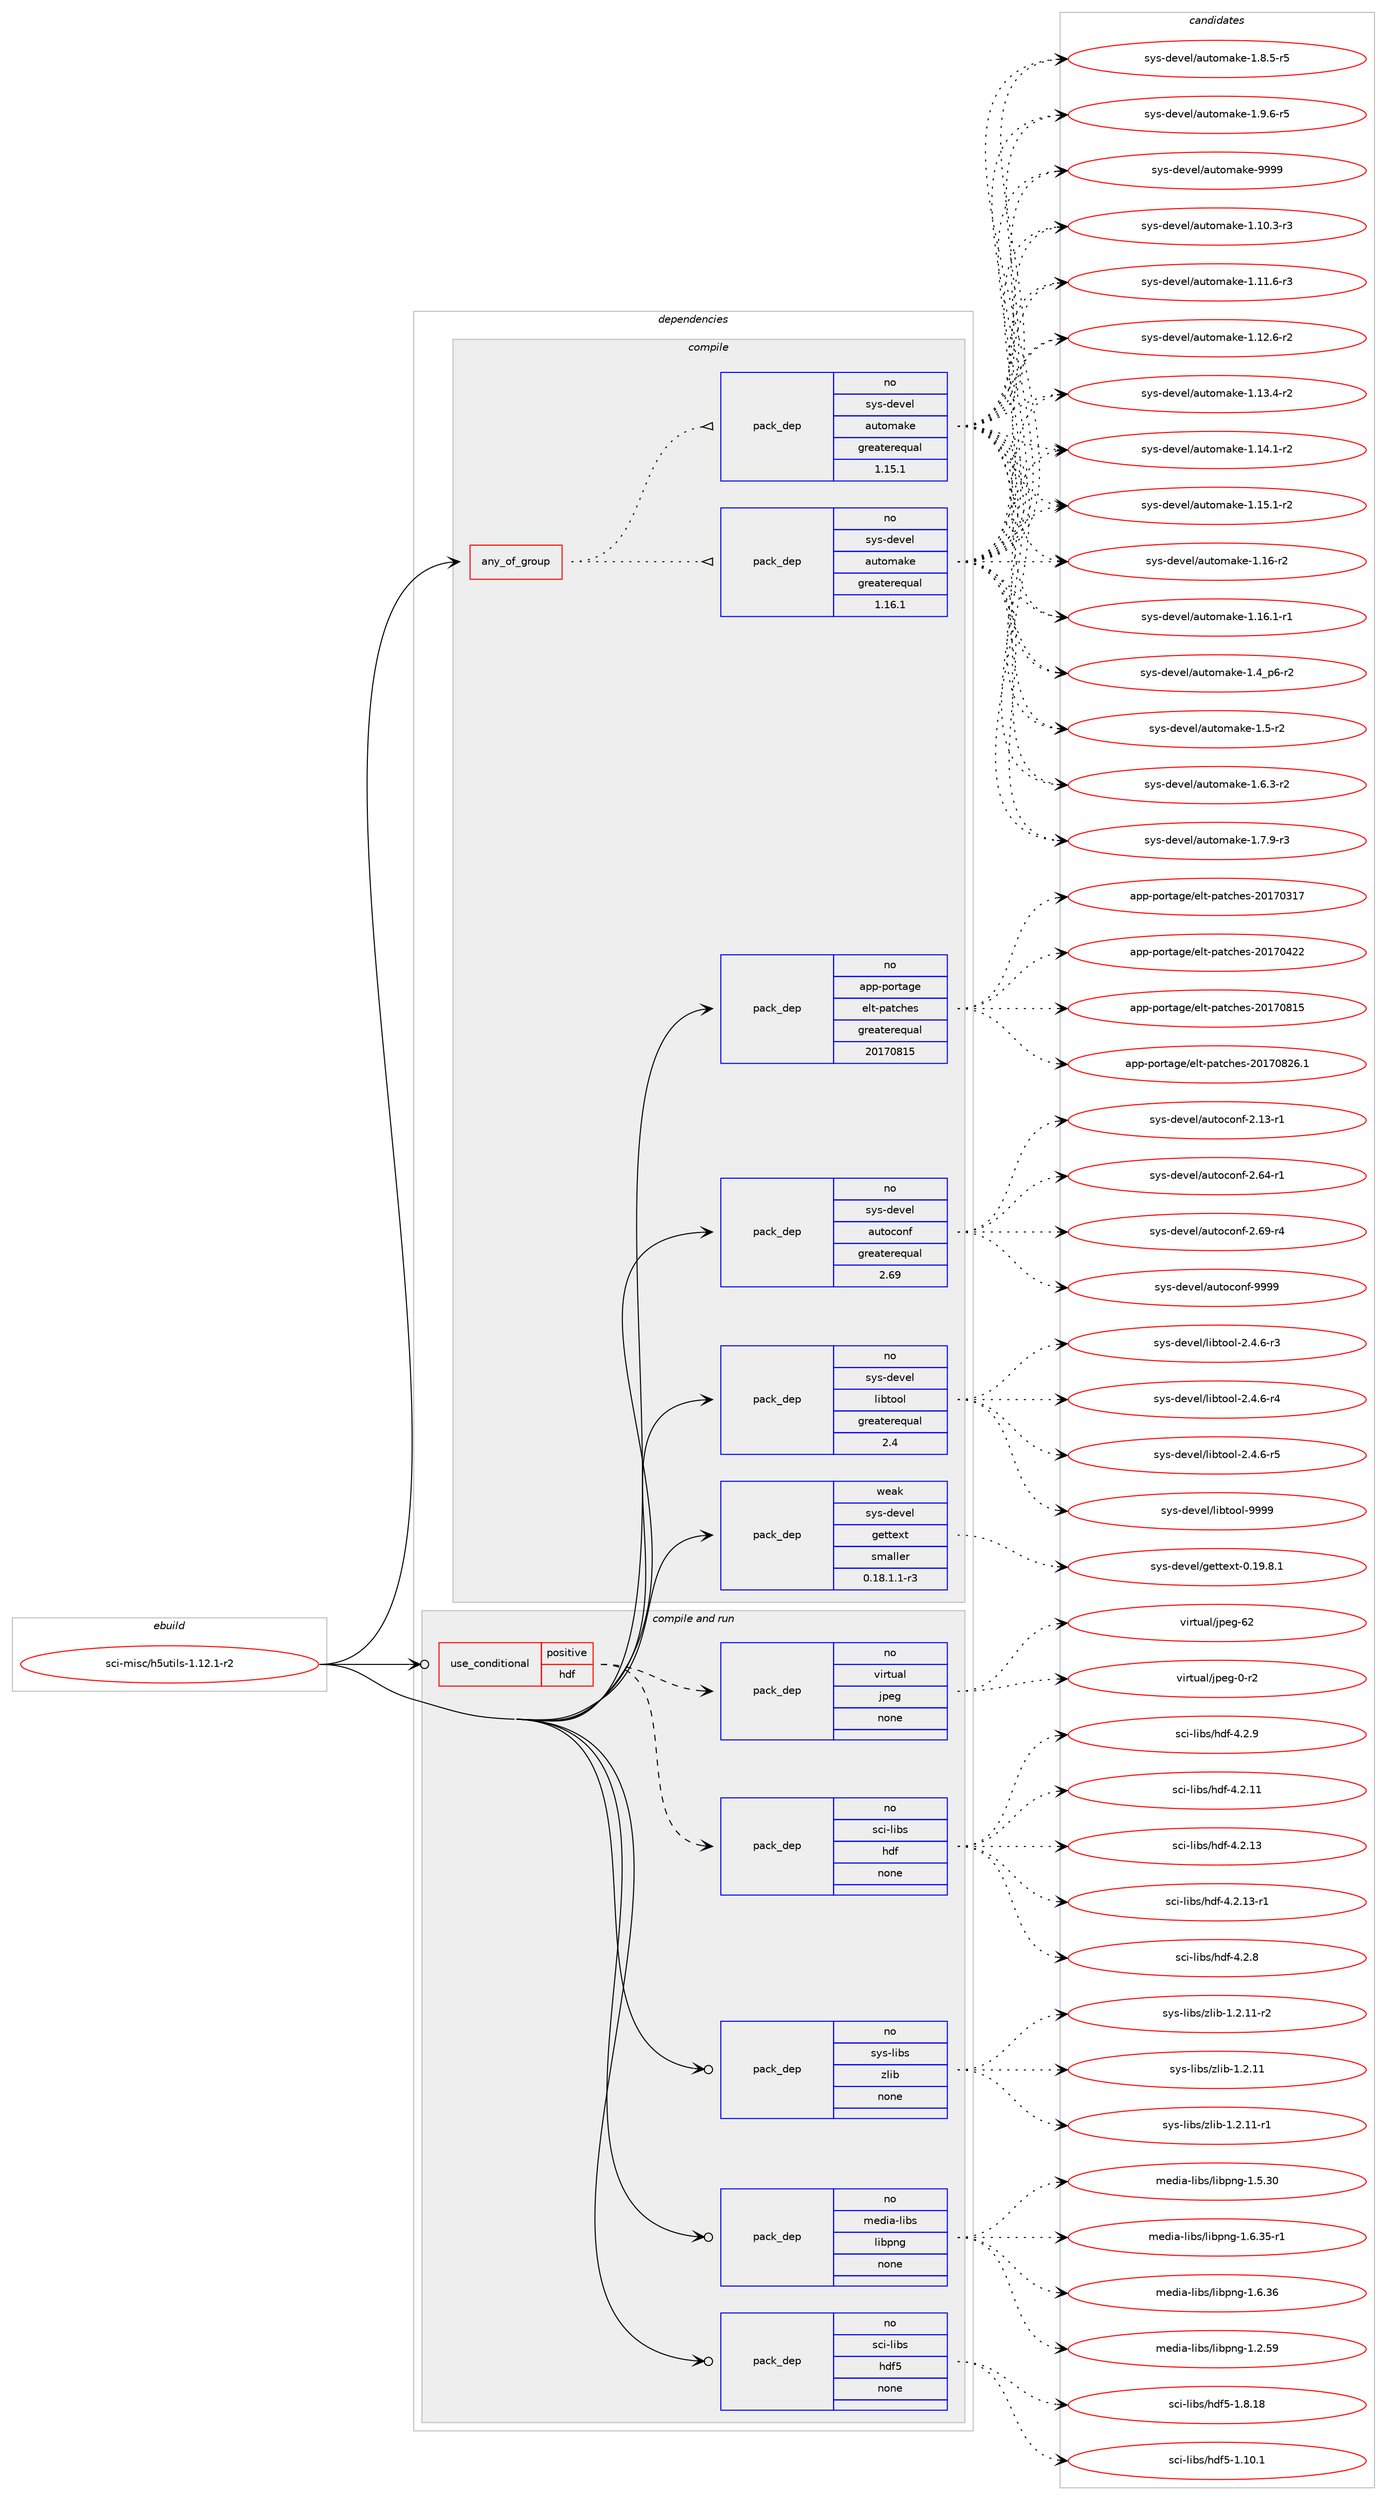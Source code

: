 digraph prolog {

# *************
# Graph options
# *************

newrank=true;
concentrate=true;
compound=true;
graph [rankdir=LR,fontname=Helvetica,fontsize=10,ranksep=1.5];#, ranksep=2.5, nodesep=0.2];
edge  [arrowhead=vee];
node  [fontname=Helvetica,fontsize=10];

# **********
# The ebuild
# **********

subgraph cluster_leftcol {
color=gray;
rank=same;
label=<<i>ebuild</i>>;
id [label="sci-misc/h5utils-1.12.1-r2", color=red, width=4, href="../sci-misc/h5utils-1.12.1-r2.svg"];
}

# ****************
# The dependencies
# ****************

subgraph cluster_midcol {
color=gray;
label=<<i>dependencies</i>>;
subgraph cluster_compile {
fillcolor="#eeeeee";
style=filled;
label=<<i>compile</i>>;
subgraph any27015 {
dependency1699799 [label=<<TABLE BORDER="0" CELLBORDER="1" CELLSPACING="0" CELLPADDING="4"><TR><TD CELLPADDING="10">any_of_group</TD></TR></TABLE>>, shape=none, color=red];subgraph pack1217059 {
dependency1699800 [label=<<TABLE BORDER="0" CELLBORDER="1" CELLSPACING="0" CELLPADDING="4" WIDTH="220"><TR><TD ROWSPAN="6" CELLPADDING="30">pack_dep</TD></TR><TR><TD WIDTH="110">no</TD></TR><TR><TD>sys-devel</TD></TR><TR><TD>automake</TD></TR><TR><TD>greaterequal</TD></TR><TR><TD>1.16.1</TD></TR></TABLE>>, shape=none, color=blue];
}
dependency1699799:e -> dependency1699800:w [weight=20,style="dotted",arrowhead="oinv"];
subgraph pack1217060 {
dependency1699801 [label=<<TABLE BORDER="0" CELLBORDER="1" CELLSPACING="0" CELLPADDING="4" WIDTH="220"><TR><TD ROWSPAN="6" CELLPADDING="30">pack_dep</TD></TR><TR><TD WIDTH="110">no</TD></TR><TR><TD>sys-devel</TD></TR><TR><TD>automake</TD></TR><TR><TD>greaterequal</TD></TR><TR><TD>1.15.1</TD></TR></TABLE>>, shape=none, color=blue];
}
dependency1699799:e -> dependency1699801:w [weight=20,style="dotted",arrowhead="oinv"];
}
id:e -> dependency1699799:w [weight=20,style="solid",arrowhead="vee"];
subgraph pack1217061 {
dependency1699802 [label=<<TABLE BORDER="0" CELLBORDER="1" CELLSPACING="0" CELLPADDING="4" WIDTH="220"><TR><TD ROWSPAN="6" CELLPADDING="30">pack_dep</TD></TR><TR><TD WIDTH="110">no</TD></TR><TR><TD>app-portage</TD></TR><TR><TD>elt-patches</TD></TR><TR><TD>greaterequal</TD></TR><TR><TD>20170815</TD></TR></TABLE>>, shape=none, color=blue];
}
id:e -> dependency1699802:w [weight=20,style="solid",arrowhead="vee"];
subgraph pack1217062 {
dependency1699803 [label=<<TABLE BORDER="0" CELLBORDER="1" CELLSPACING="0" CELLPADDING="4" WIDTH="220"><TR><TD ROWSPAN="6" CELLPADDING="30">pack_dep</TD></TR><TR><TD WIDTH="110">no</TD></TR><TR><TD>sys-devel</TD></TR><TR><TD>autoconf</TD></TR><TR><TD>greaterequal</TD></TR><TR><TD>2.69</TD></TR></TABLE>>, shape=none, color=blue];
}
id:e -> dependency1699803:w [weight=20,style="solid",arrowhead="vee"];
subgraph pack1217063 {
dependency1699804 [label=<<TABLE BORDER="0" CELLBORDER="1" CELLSPACING="0" CELLPADDING="4" WIDTH="220"><TR><TD ROWSPAN="6" CELLPADDING="30">pack_dep</TD></TR><TR><TD WIDTH="110">no</TD></TR><TR><TD>sys-devel</TD></TR><TR><TD>libtool</TD></TR><TR><TD>greaterequal</TD></TR><TR><TD>2.4</TD></TR></TABLE>>, shape=none, color=blue];
}
id:e -> dependency1699804:w [weight=20,style="solid",arrowhead="vee"];
subgraph pack1217064 {
dependency1699805 [label=<<TABLE BORDER="0" CELLBORDER="1" CELLSPACING="0" CELLPADDING="4" WIDTH="220"><TR><TD ROWSPAN="6" CELLPADDING="30">pack_dep</TD></TR><TR><TD WIDTH="110">weak</TD></TR><TR><TD>sys-devel</TD></TR><TR><TD>gettext</TD></TR><TR><TD>smaller</TD></TR><TR><TD>0.18.1.1-r3</TD></TR></TABLE>>, shape=none, color=blue];
}
id:e -> dependency1699805:w [weight=20,style="solid",arrowhead="vee"];
}
subgraph cluster_compileandrun {
fillcolor="#eeeeee";
style=filled;
label=<<i>compile and run</i>>;
subgraph cond454873 {
dependency1699806 [label=<<TABLE BORDER="0" CELLBORDER="1" CELLSPACING="0" CELLPADDING="4"><TR><TD ROWSPAN="3" CELLPADDING="10">use_conditional</TD></TR><TR><TD>positive</TD></TR><TR><TD>hdf</TD></TR></TABLE>>, shape=none, color=red];
subgraph pack1217065 {
dependency1699807 [label=<<TABLE BORDER="0" CELLBORDER="1" CELLSPACING="0" CELLPADDING="4" WIDTH="220"><TR><TD ROWSPAN="6" CELLPADDING="30">pack_dep</TD></TR><TR><TD WIDTH="110">no</TD></TR><TR><TD>sci-libs</TD></TR><TR><TD>hdf</TD></TR><TR><TD>none</TD></TR><TR><TD></TD></TR></TABLE>>, shape=none, color=blue];
}
dependency1699806:e -> dependency1699807:w [weight=20,style="dashed",arrowhead="vee"];
subgraph pack1217066 {
dependency1699808 [label=<<TABLE BORDER="0" CELLBORDER="1" CELLSPACING="0" CELLPADDING="4" WIDTH="220"><TR><TD ROWSPAN="6" CELLPADDING="30">pack_dep</TD></TR><TR><TD WIDTH="110">no</TD></TR><TR><TD>virtual</TD></TR><TR><TD>jpeg</TD></TR><TR><TD>none</TD></TR><TR><TD></TD></TR></TABLE>>, shape=none, color=blue];
}
dependency1699806:e -> dependency1699808:w [weight=20,style="dashed",arrowhead="vee"];
}
id:e -> dependency1699806:w [weight=20,style="solid",arrowhead="odotvee"];
subgraph pack1217067 {
dependency1699809 [label=<<TABLE BORDER="0" CELLBORDER="1" CELLSPACING="0" CELLPADDING="4" WIDTH="220"><TR><TD ROWSPAN="6" CELLPADDING="30">pack_dep</TD></TR><TR><TD WIDTH="110">no</TD></TR><TR><TD>media-libs</TD></TR><TR><TD>libpng</TD></TR><TR><TD>none</TD></TR><TR><TD></TD></TR></TABLE>>, shape=none, color=blue];
}
id:e -> dependency1699809:w [weight=20,style="solid",arrowhead="odotvee"];
subgraph pack1217068 {
dependency1699810 [label=<<TABLE BORDER="0" CELLBORDER="1" CELLSPACING="0" CELLPADDING="4" WIDTH="220"><TR><TD ROWSPAN="6" CELLPADDING="30">pack_dep</TD></TR><TR><TD WIDTH="110">no</TD></TR><TR><TD>sci-libs</TD></TR><TR><TD>hdf5</TD></TR><TR><TD>none</TD></TR><TR><TD></TD></TR></TABLE>>, shape=none, color=blue];
}
id:e -> dependency1699810:w [weight=20,style="solid",arrowhead="odotvee"];
subgraph pack1217069 {
dependency1699811 [label=<<TABLE BORDER="0" CELLBORDER="1" CELLSPACING="0" CELLPADDING="4" WIDTH="220"><TR><TD ROWSPAN="6" CELLPADDING="30">pack_dep</TD></TR><TR><TD WIDTH="110">no</TD></TR><TR><TD>sys-libs</TD></TR><TR><TD>zlib</TD></TR><TR><TD>none</TD></TR><TR><TD></TD></TR></TABLE>>, shape=none, color=blue];
}
id:e -> dependency1699811:w [weight=20,style="solid",arrowhead="odotvee"];
}
subgraph cluster_run {
fillcolor="#eeeeee";
style=filled;
label=<<i>run</i>>;
}
}

# **************
# The candidates
# **************

subgraph cluster_choices {
rank=same;
color=gray;
label=<<i>candidates</i>>;

subgraph choice1217059 {
color=black;
nodesep=1;
choice11512111545100101118101108479711711611110997107101454946494846514511451 [label="sys-devel/automake-1.10.3-r3", color=red, width=4,href="../sys-devel/automake-1.10.3-r3.svg"];
choice11512111545100101118101108479711711611110997107101454946494946544511451 [label="sys-devel/automake-1.11.6-r3", color=red, width=4,href="../sys-devel/automake-1.11.6-r3.svg"];
choice11512111545100101118101108479711711611110997107101454946495046544511450 [label="sys-devel/automake-1.12.6-r2", color=red, width=4,href="../sys-devel/automake-1.12.6-r2.svg"];
choice11512111545100101118101108479711711611110997107101454946495146524511450 [label="sys-devel/automake-1.13.4-r2", color=red, width=4,href="../sys-devel/automake-1.13.4-r2.svg"];
choice11512111545100101118101108479711711611110997107101454946495246494511450 [label="sys-devel/automake-1.14.1-r2", color=red, width=4,href="../sys-devel/automake-1.14.1-r2.svg"];
choice11512111545100101118101108479711711611110997107101454946495346494511450 [label="sys-devel/automake-1.15.1-r2", color=red, width=4,href="../sys-devel/automake-1.15.1-r2.svg"];
choice1151211154510010111810110847971171161111099710710145494649544511450 [label="sys-devel/automake-1.16-r2", color=red, width=4,href="../sys-devel/automake-1.16-r2.svg"];
choice11512111545100101118101108479711711611110997107101454946495446494511449 [label="sys-devel/automake-1.16.1-r1", color=red, width=4,href="../sys-devel/automake-1.16.1-r1.svg"];
choice115121115451001011181011084797117116111109971071014549465295112544511450 [label="sys-devel/automake-1.4_p6-r2", color=red, width=4,href="../sys-devel/automake-1.4_p6-r2.svg"];
choice11512111545100101118101108479711711611110997107101454946534511450 [label="sys-devel/automake-1.5-r2", color=red, width=4,href="../sys-devel/automake-1.5-r2.svg"];
choice115121115451001011181011084797117116111109971071014549465446514511450 [label="sys-devel/automake-1.6.3-r2", color=red, width=4,href="../sys-devel/automake-1.6.3-r2.svg"];
choice115121115451001011181011084797117116111109971071014549465546574511451 [label="sys-devel/automake-1.7.9-r3", color=red, width=4,href="../sys-devel/automake-1.7.9-r3.svg"];
choice115121115451001011181011084797117116111109971071014549465646534511453 [label="sys-devel/automake-1.8.5-r5", color=red, width=4,href="../sys-devel/automake-1.8.5-r5.svg"];
choice115121115451001011181011084797117116111109971071014549465746544511453 [label="sys-devel/automake-1.9.6-r5", color=red, width=4,href="../sys-devel/automake-1.9.6-r5.svg"];
choice115121115451001011181011084797117116111109971071014557575757 [label="sys-devel/automake-9999", color=red, width=4,href="../sys-devel/automake-9999.svg"];
dependency1699800:e -> choice11512111545100101118101108479711711611110997107101454946494846514511451:w [style=dotted,weight="100"];
dependency1699800:e -> choice11512111545100101118101108479711711611110997107101454946494946544511451:w [style=dotted,weight="100"];
dependency1699800:e -> choice11512111545100101118101108479711711611110997107101454946495046544511450:w [style=dotted,weight="100"];
dependency1699800:e -> choice11512111545100101118101108479711711611110997107101454946495146524511450:w [style=dotted,weight="100"];
dependency1699800:e -> choice11512111545100101118101108479711711611110997107101454946495246494511450:w [style=dotted,weight="100"];
dependency1699800:e -> choice11512111545100101118101108479711711611110997107101454946495346494511450:w [style=dotted,weight="100"];
dependency1699800:e -> choice1151211154510010111810110847971171161111099710710145494649544511450:w [style=dotted,weight="100"];
dependency1699800:e -> choice11512111545100101118101108479711711611110997107101454946495446494511449:w [style=dotted,weight="100"];
dependency1699800:e -> choice115121115451001011181011084797117116111109971071014549465295112544511450:w [style=dotted,weight="100"];
dependency1699800:e -> choice11512111545100101118101108479711711611110997107101454946534511450:w [style=dotted,weight="100"];
dependency1699800:e -> choice115121115451001011181011084797117116111109971071014549465446514511450:w [style=dotted,weight="100"];
dependency1699800:e -> choice115121115451001011181011084797117116111109971071014549465546574511451:w [style=dotted,weight="100"];
dependency1699800:e -> choice115121115451001011181011084797117116111109971071014549465646534511453:w [style=dotted,weight="100"];
dependency1699800:e -> choice115121115451001011181011084797117116111109971071014549465746544511453:w [style=dotted,weight="100"];
dependency1699800:e -> choice115121115451001011181011084797117116111109971071014557575757:w [style=dotted,weight="100"];
}
subgraph choice1217060 {
color=black;
nodesep=1;
choice11512111545100101118101108479711711611110997107101454946494846514511451 [label="sys-devel/automake-1.10.3-r3", color=red, width=4,href="../sys-devel/automake-1.10.3-r3.svg"];
choice11512111545100101118101108479711711611110997107101454946494946544511451 [label="sys-devel/automake-1.11.6-r3", color=red, width=4,href="../sys-devel/automake-1.11.6-r3.svg"];
choice11512111545100101118101108479711711611110997107101454946495046544511450 [label="sys-devel/automake-1.12.6-r2", color=red, width=4,href="../sys-devel/automake-1.12.6-r2.svg"];
choice11512111545100101118101108479711711611110997107101454946495146524511450 [label="sys-devel/automake-1.13.4-r2", color=red, width=4,href="../sys-devel/automake-1.13.4-r2.svg"];
choice11512111545100101118101108479711711611110997107101454946495246494511450 [label="sys-devel/automake-1.14.1-r2", color=red, width=4,href="../sys-devel/automake-1.14.1-r2.svg"];
choice11512111545100101118101108479711711611110997107101454946495346494511450 [label="sys-devel/automake-1.15.1-r2", color=red, width=4,href="../sys-devel/automake-1.15.1-r2.svg"];
choice1151211154510010111810110847971171161111099710710145494649544511450 [label="sys-devel/automake-1.16-r2", color=red, width=4,href="../sys-devel/automake-1.16-r2.svg"];
choice11512111545100101118101108479711711611110997107101454946495446494511449 [label="sys-devel/automake-1.16.1-r1", color=red, width=4,href="../sys-devel/automake-1.16.1-r1.svg"];
choice115121115451001011181011084797117116111109971071014549465295112544511450 [label="sys-devel/automake-1.4_p6-r2", color=red, width=4,href="../sys-devel/automake-1.4_p6-r2.svg"];
choice11512111545100101118101108479711711611110997107101454946534511450 [label="sys-devel/automake-1.5-r2", color=red, width=4,href="../sys-devel/automake-1.5-r2.svg"];
choice115121115451001011181011084797117116111109971071014549465446514511450 [label="sys-devel/automake-1.6.3-r2", color=red, width=4,href="../sys-devel/automake-1.6.3-r2.svg"];
choice115121115451001011181011084797117116111109971071014549465546574511451 [label="sys-devel/automake-1.7.9-r3", color=red, width=4,href="../sys-devel/automake-1.7.9-r3.svg"];
choice115121115451001011181011084797117116111109971071014549465646534511453 [label="sys-devel/automake-1.8.5-r5", color=red, width=4,href="../sys-devel/automake-1.8.5-r5.svg"];
choice115121115451001011181011084797117116111109971071014549465746544511453 [label="sys-devel/automake-1.9.6-r5", color=red, width=4,href="../sys-devel/automake-1.9.6-r5.svg"];
choice115121115451001011181011084797117116111109971071014557575757 [label="sys-devel/automake-9999", color=red, width=4,href="../sys-devel/automake-9999.svg"];
dependency1699801:e -> choice11512111545100101118101108479711711611110997107101454946494846514511451:w [style=dotted,weight="100"];
dependency1699801:e -> choice11512111545100101118101108479711711611110997107101454946494946544511451:w [style=dotted,weight="100"];
dependency1699801:e -> choice11512111545100101118101108479711711611110997107101454946495046544511450:w [style=dotted,weight="100"];
dependency1699801:e -> choice11512111545100101118101108479711711611110997107101454946495146524511450:w [style=dotted,weight="100"];
dependency1699801:e -> choice11512111545100101118101108479711711611110997107101454946495246494511450:w [style=dotted,weight="100"];
dependency1699801:e -> choice11512111545100101118101108479711711611110997107101454946495346494511450:w [style=dotted,weight="100"];
dependency1699801:e -> choice1151211154510010111810110847971171161111099710710145494649544511450:w [style=dotted,weight="100"];
dependency1699801:e -> choice11512111545100101118101108479711711611110997107101454946495446494511449:w [style=dotted,weight="100"];
dependency1699801:e -> choice115121115451001011181011084797117116111109971071014549465295112544511450:w [style=dotted,weight="100"];
dependency1699801:e -> choice11512111545100101118101108479711711611110997107101454946534511450:w [style=dotted,weight="100"];
dependency1699801:e -> choice115121115451001011181011084797117116111109971071014549465446514511450:w [style=dotted,weight="100"];
dependency1699801:e -> choice115121115451001011181011084797117116111109971071014549465546574511451:w [style=dotted,weight="100"];
dependency1699801:e -> choice115121115451001011181011084797117116111109971071014549465646534511453:w [style=dotted,weight="100"];
dependency1699801:e -> choice115121115451001011181011084797117116111109971071014549465746544511453:w [style=dotted,weight="100"];
dependency1699801:e -> choice115121115451001011181011084797117116111109971071014557575757:w [style=dotted,weight="100"];
}
subgraph choice1217061 {
color=black;
nodesep=1;
choice97112112451121111141169710310147101108116451129711699104101115455048495548514955 [label="app-portage/elt-patches-20170317", color=red, width=4,href="../app-portage/elt-patches-20170317.svg"];
choice97112112451121111141169710310147101108116451129711699104101115455048495548525050 [label="app-portage/elt-patches-20170422", color=red, width=4,href="../app-portage/elt-patches-20170422.svg"];
choice97112112451121111141169710310147101108116451129711699104101115455048495548564953 [label="app-portage/elt-patches-20170815", color=red, width=4,href="../app-portage/elt-patches-20170815.svg"];
choice971121124511211111411697103101471011081164511297116991041011154550484955485650544649 [label="app-portage/elt-patches-20170826.1", color=red, width=4,href="../app-portage/elt-patches-20170826.1.svg"];
dependency1699802:e -> choice97112112451121111141169710310147101108116451129711699104101115455048495548514955:w [style=dotted,weight="100"];
dependency1699802:e -> choice97112112451121111141169710310147101108116451129711699104101115455048495548525050:w [style=dotted,weight="100"];
dependency1699802:e -> choice97112112451121111141169710310147101108116451129711699104101115455048495548564953:w [style=dotted,weight="100"];
dependency1699802:e -> choice971121124511211111411697103101471011081164511297116991041011154550484955485650544649:w [style=dotted,weight="100"];
}
subgraph choice1217062 {
color=black;
nodesep=1;
choice1151211154510010111810110847971171161119911111010245504649514511449 [label="sys-devel/autoconf-2.13-r1", color=red, width=4,href="../sys-devel/autoconf-2.13-r1.svg"];
choice1151211154510010111810110847971171161119911111010245504654524511449 [label="sys-devel/autoconf-2.64-r1", color=red, width=4,href="../sys-devel/autoconf-2.64-r1.svg"];
choice1151211154510010111810110847971171161119911111010245504654574511452 [label="sys-devel/autoconf-2.69-r4", color=red, width=4,href="../sys-devel/autoconf-2.69-r4.svg"];
choice115121115451001011181011084797117116111991111101024557575757 [label="sys-devel/autoconf-9999", color=red, width=4,href="../sys-devel/autoconf-9999.svg"];
dependency1699803:e -> choice1151211154510010111810110847971171161119911111010245504649514511449:w [style=dotted,weight="100"];
dependency1699803:e -> choice1151211154510010111810110847971171161119911111010245504654524511449:w [style=dotted,weight="100"];
dependency1699803:e -> choice1151211154510010111810110847971171161119911111010245504654574511452:w [style=dotted,weight="100"];
dependency1699803:e -> choice115121115451001011181011084797117116111991111101024557575757:w [style=dotted,weight="100"];
}
subgraph choice1217063 {
color=black;
nodesep=1;
choice1151211154510010111810110847108105981161111111084550465246544511451 [label="sys-devel/libtool-2.4.6-r3", color=red, width=4,href="../sys-devel/libtool-2.4.6-r3.svg"];
choice1151211154510010111810110847108105981161111111084550465246544511452 [label="sys-devel/libtool-2.4.6-r4", color=red, width=4,href="../sys-devel/libtool-2.4.6-r4.svg"];
choice1151211154510010111810110847108105981161111111084550465246544511453 [label="sys-devel/libtool-2.4.6-r5", color=red, width=4,href="../sys-devel/libtool-2.4.6-r5.svg"];
choice1151211154510010111810110847108105981161111111084557575757 [label="sys-devel/libtool-9999", color=red, width=4,href="../sys-devel/libtool-9999.svg"];
dependency1699804:e -> choice1151211154510010111810110847108105981161111111084550465246544511451:w [style=dotted,weight="100"];
dependency1699804:e -> choice1151211154510010111810110847108105981161111111084550465246544511452:w [style=dotted,weight="100"];
dependency1699804:e -> choice1151211154510010111810110847108105981161111111084550465246544511453:w [style=dotted,weight="100"];
dependency1699804:e -> choice1151211154510010111810110847108105981161111111084557575757:w [style=dotted,weight="100"];
}
subgraph choice1217064 {
color=black;
nodesep=1;
choice1151211154510010111810110847103101116116101120116454846495746564649 [label="sys-devel/gettext-0.19.8.1", color=red, width=4,href="../sys-devel/gettext-0.19.8.1.svg"];
dependency1699805:e -> choice1151211154510010111810110847103101116116101120116454846495746564649:w [style=dotted,weight="100"];
}
subgraph choice1217065 {
color=black;
nodesep=1;
choice1159910545108105981154710410010245524650464949 [label="sci-libs/hdf-4.2.11", color=red, width=4,href="../sci-libs/hdf-4.2.11.svg"];
choice1159910545108105981154710410010245524650464951 [label="sci-libs/hdf-4.2.13", color=red, width=4,href="../sci-libs/hdf-4.2.13.svg"];
choice11599105451081059811547104100102455246504649514511449 [label="sci-libs/hdf-4.2.13-r1", color=red, width=4,href="../sci-libs/hdf-4.2.13-r1.svg"];
choice11599105451081059811547104100102455246504656 [label="sci-libs/hdf-4.2.8", color=red, width=4,href="../sci-libs/hdf-4.2.8.svg"];
choice11599105451081059811547104100102455246504657 [label="sci-libs/hdf-4.2.9", color=red, width=4,href="../sci-libs/hdf-4.2.9.svg"];
dependency1699807:e -> choice1159910545108105981154710410010245524650464949:w [style=dotted,weight="100"];
dependency1699807:e -> choice1159910545108105981154710410010245524650464951:w [style=dotted,weight="100"];
dependency1699807:e -> choice11599105451081059811547104100102455246504649514511449:w [style=dotted,weight="100"];
dependency1699807:e -> choice11599105451081059811547104100102455246504656:w [style=dotted,weight="100"];
dependency1699807:e -> choice11599105451081059811547104100102455246504657:w [style=dotted,weight="100"];
}
subgraph choice1217066 {
color=black;
nodesep=1;
choice118105114116117971084710611210110345484511450 [label="virtual/jpeg-0-r2", color=red, width=4,href="../virtual/jpeg-0-r2.svg"];
choice1181051141161179710847106112101103455450 [label="virtual/jpeg-62", color=red, width=4,href="../virtual/jpeg-62.svg"];
dependency1699808:e -> choice118105114116117971084710611210110345484511450:w [style=dotted,weight="100"];
dependency1699808:e -> choice1181051141161179710847106112101103455450:w [style=dotted,weight="100"];
}
subgraph choice1217067 {
color=black;
nodesep=1;
choice109101100105974510810598115471081059811211010345494650465357 [label="media-libs/libpng-1.2.59", color=red, width=4,href="../media-libs/libpng-1.2.59.svg"];
choice109101100105974510810598115471081059811211010345494653465148 [label="media-libs/libpng-1.5.30", color=red, width=4,href="../media-libs/libpng-1.5.30.svg"];
choice1091011001059745108105981154710810598112110103454946544651534511449 [label="media-libs/libpng-1.6.35-r1", color=red, width=4,href="../media-libs/libpng-1.6.35-r1.svg"];
choice109101100105974510810598115471081059811211010345494654465154 [label="media-libs/libpng-1.6.36", color=red, width=4,href="../media-libs/libpng-1.6.36.svg"];
dependency1699809:e -> choice109101100105974510810598115471081059811211010345494650465357:w [style=dotted,weight="100"];
dependency1699809:e -> choice109101100105974510810598115471081059811211010345494653465148:w [style=dotted,weight="100"];
dependency1699809:e -> choice1091011001059745108105981154710810598112110103454946544651534511449:w [style=dotted,weight="100"];
dependency1699809:e -> choice109101100105974510810598115471081059811211010345494654465154:w [style=dotted,weight="100"];
}
subgraph choice1217068 {
color=black;
nodesep=1;
choice115991054510810598115471041001025345494649484649 [label="sci-libs/hdf5-1.10.1", color=red, width=4,href="../sci-libs/hdf5-1.10.1.svg"];
choice115991054510810598115471041001025345494656464956 [label="sci-libs/hdf5-1.8.18", color=red, width=4,href="../sci-libs/hdf5-1.8.18.svg"];
dependency1699810:e -> choice115991054510810598115471041001025345494649484649:w [style=dotted,weight="100"];
dependency1699810:e -> choice115991054510810598115471041001025345494656464956:w [style=dotted,weight="100"];
}
subgraph choice1217069 {
color=black;
nodesep=1;
choice1151211154510810598115471221081059845494650464949 [label="sys-libs/zlib-1.2.11", color=red, width=4,href="../sys-libs/zlib-1.2.11.svg"];
choice11512111545108105981154712210810598454946504649494511449 [label="sys-libs/zlib-1.2.11-r1", color=red, width=4,href="../sys-libs/zlib-1.2.11-r1.svg"];
choice11512111545108105981154712210810598454946504649494511450 [label="sys-libs/zlib-1.2.11-r2", color=red, width=4,href="../sys-libs/zlib-1.2.11-r2.svg"];
dependency1699811:e -> choice1151211154510810598115471221081059845494650464949:w [style=dotted,weight="100"];
dependency1699811:e -> choice11512111545108105981154712210810598454946504649494511449:w [style=dotted,weight="100"];
dependency1699811:e -> choice11512111545108105981154712210810598454946504649494511450:w [style=dotted,weight="100"];
}
}

}
